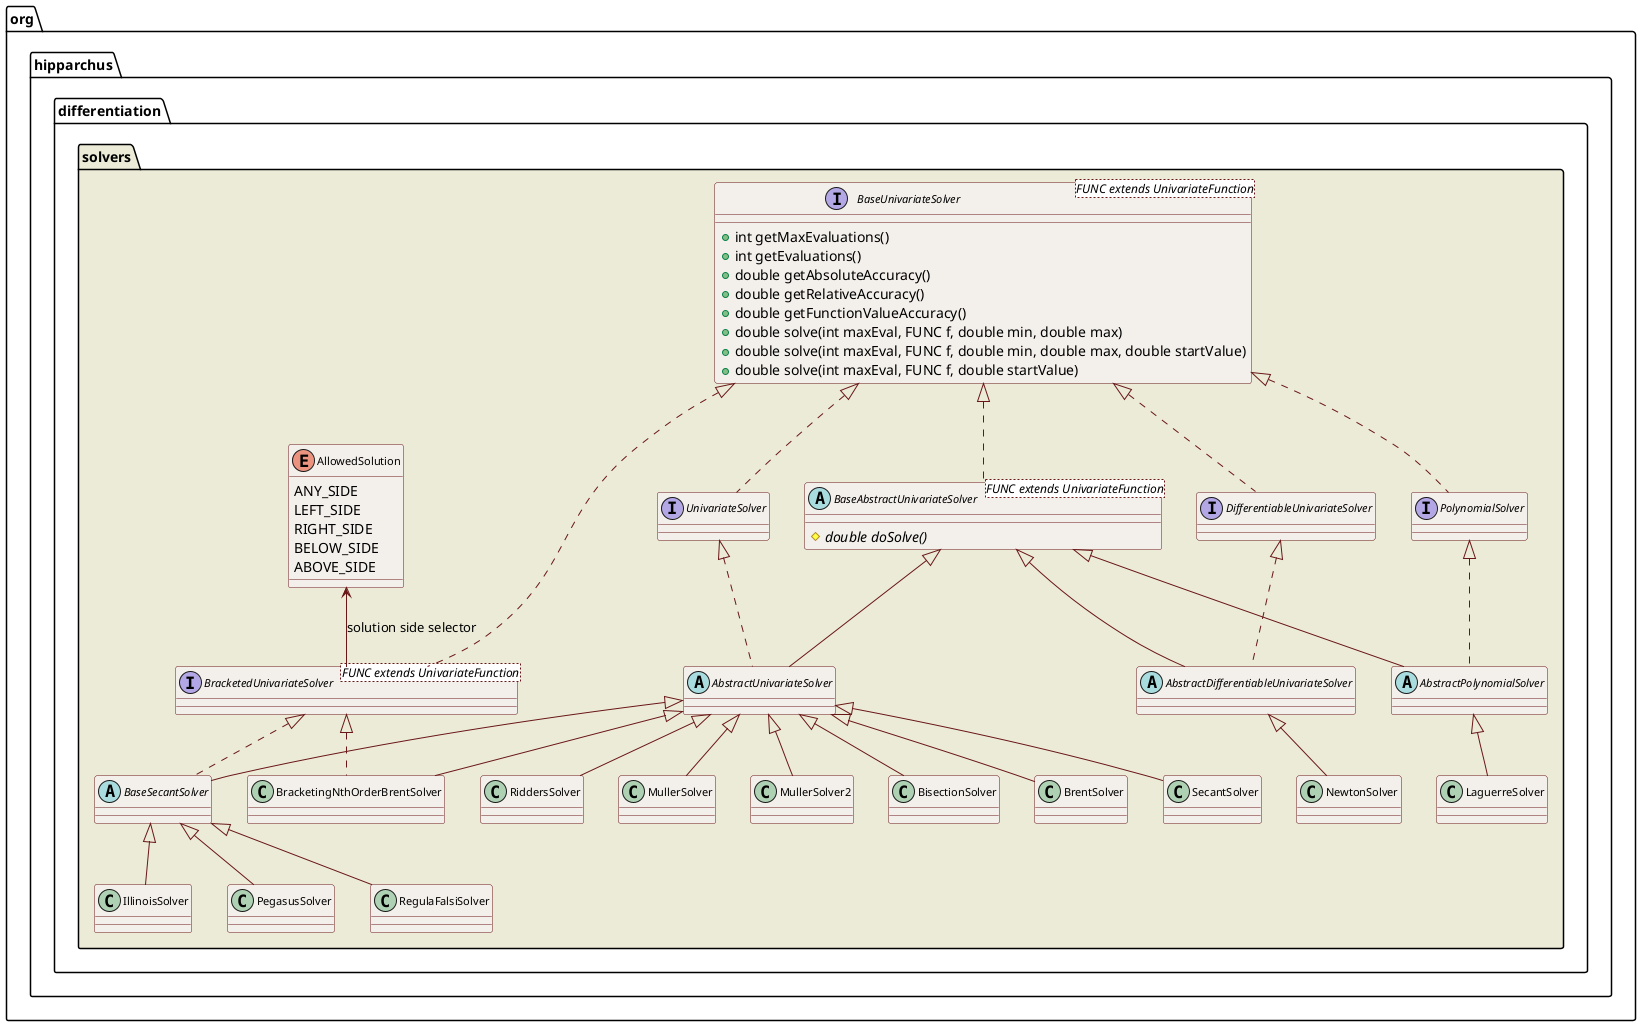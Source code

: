 ' Licensed to the Apache Software Foundation (ASF) under one or more
' contributor license agreements.  See the NOTICE file distributed with
' this work for additional information regarding copyright ownership.
' The ASF licenses this file to You under the Apache License, Version 2.0
' (the "License"); you may not use this file except in compliance with
' the License.  You may obtain a copy of the License at
'
'      https://www.apache.org/licenses/LICENSE-2.0
'
' Unless required by applicable law or agreed to in writing, software
' distributed under the License is distributed on an "AS IS" BASIS,
' WITHOUT WARRANTIES OR CONDITIONS OF ANY KIND, either express or implied.
' See the License for the specific language governing permissions and
' limitations under the License.

@startuml

  skinparam svek                  true
  skinparam ClassBackgroundColor  #F3EFEB
  skinparam ClassArrowColor       #691616
  skinparam ClassBorderColor      #691616
  skinparam NoteBackgroundColor   #F3EFEB
  skinparam NoteBorderColor       #691616
  skinparam NoteFontColor         #691616
  skinparam ClassFontSize         11

  package org.hipparchus.differentiation.solvers #ECEBD8 {

        enum AllowedSolution {
          ANY_SIDE
          LEFT_SIDE
          RIGHT_SIDE
          BELOW_SIDE
          ABOVE_SIDE
        }

        interface "BaseUnivariateSolver<FUNC extends UnivariateFunction>" as BaseUnivariateSolver_FUNC_ {
          +int getMaxEvaluations()
          +int getEvaluations()
          +double getAbsoluteAccuracy()
          +double getRelativeAccuracy()
          +double getFunctionValueAccuracy()
          +double solve(int maxEval, FUNC f, double min, double max)
          +double solve(int maxEval, FUNC f, double min, double max, double startValue)
          +double solve(int maxEval, FUNC f, double startValue)
        }

        abstract class "BaseAbstractUnivariateSolver<FUNC extends UnivariateFunction>" as BaseAbstractUnivariateSolver_FUNC_ {
          #{Abstract} double doSolve()
        }

        interface UnivariateSolver
        abstract class AbstractUnivariateSolver

        interface DifferentiableUnivariateSolver
        abstract class AbstractDifferentiableUnivariateSolver

        interface PolynomialSolver
        abstract class AbstractPolynomialSolver

        BaseUnivariateSolver_FUNC_         <|.. BaseAbstractUnivariateSolver_FUNC_

        BaseUnivariateSolver_FUNC_         <|.. UnivariateSolver
        UnivariateSolver                   <|.. AbstractUnivariateSolver
        BaseAbstractUnivariateSolver_FUNC_ <|-- AbstractUnivariateSolver

        BaseUnivariateSolver_FUNC_         <|.. DifferentiableUnivariateSolver
        DifferentiableUnivariateSolver     <|.. AbstractDifferentiableUnivariateSolver
        BaseAbstractUnivariateSolver_FUNC_ <|-- AbstractDifferentiableUnivariateSolver

        BaseUnivariateSolver_FUNC_         <|.. PolynomialSolver
        PolynomialSolver                   <|.. AbstractPolynomialSolver
        BaseAbstractUnivariateSolver_FUNC_ <|-- AbstractPolynomialSolver


interface "BracketedUnivariateSolver<FUNC extends UnivariateFunction>" as  BracketedUnivariateSolver_FUNC_
AllowedSolution <-- BracketedUnivariateSolver_FUNC_ : solution side selector
BaseUnivariateSolver_FUNC_ <|.. BracketedUnivariateSolver_FUNC_

abstract class BaseSecantSolver

 AbstractUnivariateSolver <|-- BaseSecantSolver
 BracketedUnivariateSolver_FUNC_ <|.. BaseSecantSolver
 BaseSecantSolver <|-- IllinoisSolver
 BaseSecantSolver <|-- PegasusSolver
 BaseSecantSolver <|-- RegulaFalsiSolver

 AbstractUnivariateSolver <|-- BracketingNthOrderBrentSolver
 BracketedUnivariateSolver_FUNC_ <|.. BracketingNthOrderBrentSolver

 AbstractUnivariateSolver <|-- BrentSolver
 AbstractUnivariateSolver <|-- SecantSolver
 AbstractUnivariateSolver <|-- RiddersSolver
 AbstractUnivariateSolver <|-- MullerSolver
 AbstractUnivariateSolver <|-- MullerSolver2
 AbstractDifferentiableUnivariateSolver <|-- NewtonSolver
AbstractPolynomialSolver <|-- LaguerreSolver

AbstractUnivariateSolver <|-- BisectionSolver
  }

@enduml
